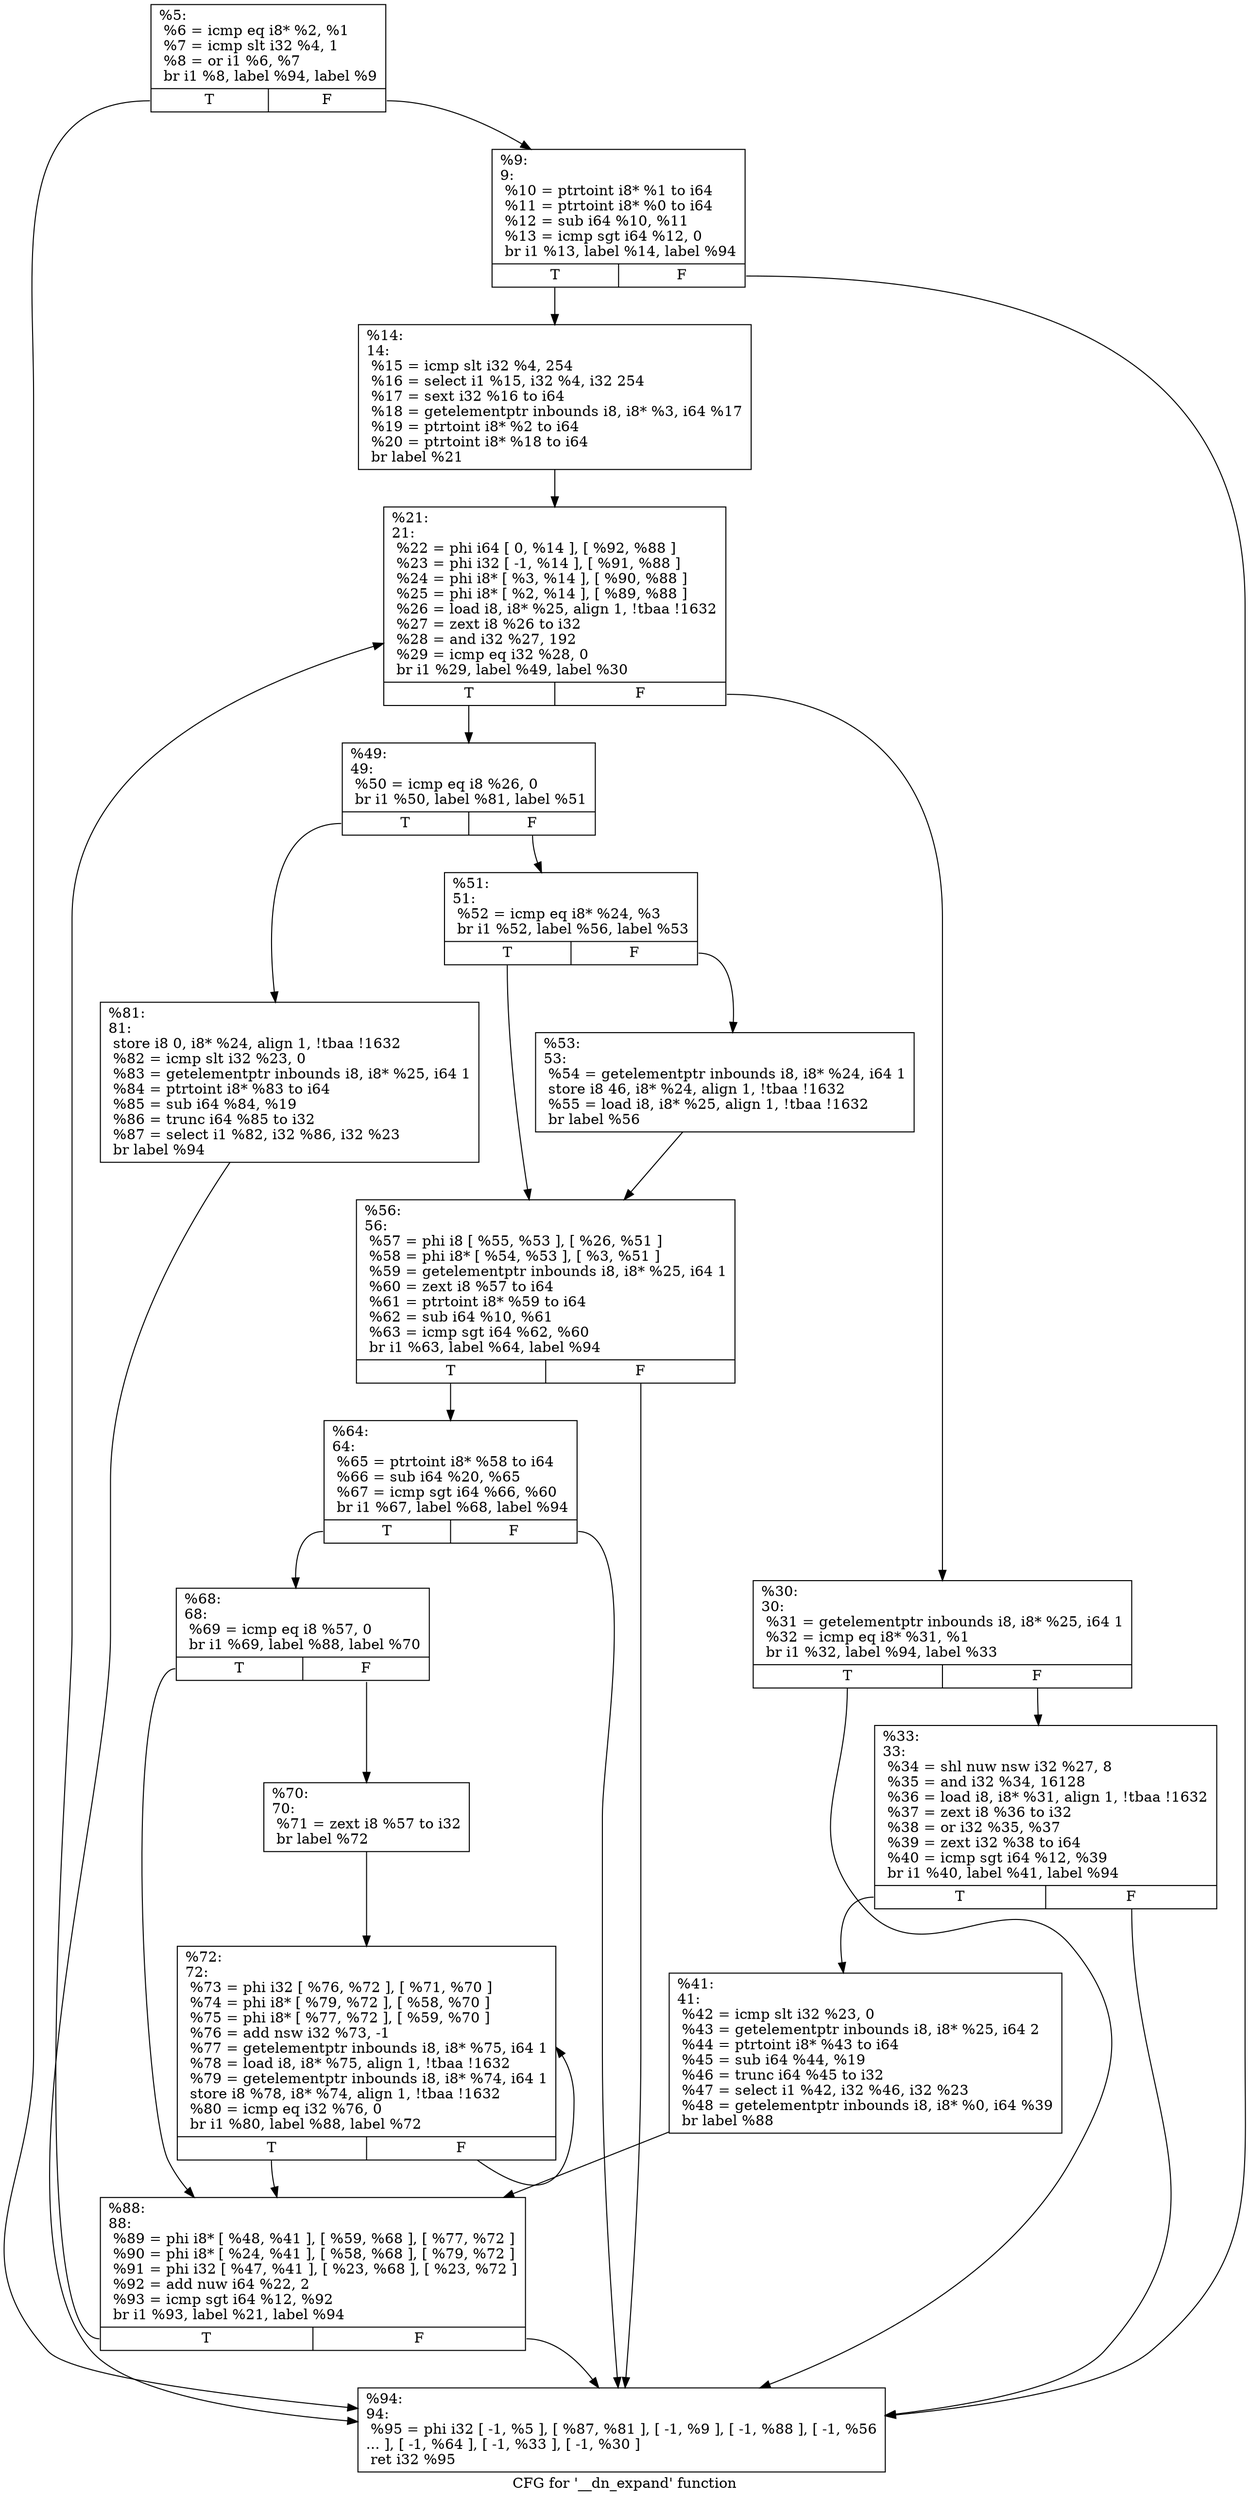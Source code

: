 digraph "CFG for '__dn_expand' function" {
	label="CFG for '__dn_expand' function";

	Node0x1579130 [shape=record,label="{%5:\l  %6 = icmp eq i8* %2, %1\l  %7 = icmp slt i32 %4, 1\l  %8 = or i1 %6, %7\l  br i1 %8, label %94, label %9\l|{<s0>T|<s1>F}}"];
	Node0x1579130:s0 -> Node0x1579d80;
	Node0x1579130:s1 -> Node0x1579520;
	Node0x1579520 [shape=record,label="{%9:\l9:                                                \l  %10 = ptrtoint i8* %1 to i64\l  %11 = ptrtoint i8* %0 to i64\l  %12 = sub i64 %10, %11\l  %13 = icmp sgt i64 %12, 0\l  br i1 %13, label %14, label %94\l|{<s0>T|<s1>F}}"];
	Node0x1579520:s0 -> Node0x15798d0;
	Node0x1579520:s1 -> Node0x1579d80;
	Node0x15798d0 [shape=record,label="{%14:\l14:                                               \l  %15 = icmp slt i32 %4, 254\l  %16 = select i1 %15, i32 %4, i32 254\l  %17 = sext i32 %16 to i64\l  %18 = getelementptr inbounds i8, i8* %3, i64 %17\l  %19 = ptrtoint i8* %2 to i64\l  %20 = ptrtoint i8* %18 to i64\l  br label %21\l}"];
	Node0x15798d0 -> Node0x1579920;
	Node0x1579920 [shape=record,label="{%21:\l21:                                               \l  %22 = phi i64 [ 0, %14 ], [ %92, %88 ]\l  %23 = phi i32 [ -1, %14 ], [ %91, %88 ]\l  %24 = phi i8* [ %3, %14 ], [ %90, %88 ]\l  %25 = phi i8* [ %2, %14 ], [ %89, %88 ]\l  %26 = load i8, i8* %25, align 1, !tbaa !1632\l  %27 = zext i8 %26 to i32\l  %28 = and i32 %27, 192\l  %29 = icmp eq i32 %28, 0\l  br i1 %29, label %49, label %30\l|{<s0>T|<s1>F}}"];
	Node0x1579920:s0 -> Node0x1579a60;
	Node0x1579920:s1 -> Node0x1579970;
	Node0x1579970 [shape=record,label="{%30:\l30:                                               \l  %31 = getelementptr inbounds i8, i8* %25, i64 1\l  %32 = icmp eq i8* %31, %1\l  br i1 %32, label %94, label %33\l|{<s0>T|<s1>F}}"];
	Node0x1579970:s0 -> Node0x1579d80;
	Node0x1579970:s1 -> Node0x15799c0;
	Node0x15799c0 [shape=record,label="{%33:\l33:                                               \l  %34 = shl nuw nsw i32 %27, 8\l  %35 = and i32 %34, 16128\l  %36 = load i8, i8* %31, align 1, !tbaa !1632\l  %37 = zext i8 %36 to i32\l  %38 = or i32 %35, %37\l  %39 = zext i32 %38 to i64\l  %40 = icmp sgt i64 %12, %39\l  br i1 %40, label %41, label %94\l|{<s0>T|<s1>F}}"];
	Node0x15799c0:s0 -> Node0x1579a10;
	Node0x15799c0:s1 -> Node0x1579d80;
	Node0x1579a10 [shape=record,label="{%41:\l41:                                               \l  %42 = icmp slt i32 %23, 0\l  %43 = getelementptr inbounds i8, i8* %25, i64 2\l  %44 = ptrtoint i8* %43 to i64\l  %45 = sub i64 %44, %19\l  %46 = trunc i64 %45 to i32\l  %47 = select i1 %42, i32 %46, i32 %23\l  %48 = getelementptr inbounds i8, i8* %0, i64 %39\l  br label %88\l}"];
	Node0x1579a10 -> Node0x1579d30;
	Node0x1579a60 [shape=record,label="{%49:\l49:                                               \l  %50 = icmp eq i8 %26, 0\l  br i1 %50, label %81, label %51\l|{<s0>T|<s1>F}}"];
	Node0x1579a60:s0 -> Node0x1579ce0;
	Node0x1579a60:s1 -> Node0x1579ab0;
	Node0x1579ab0 [shape=record,label="{%51:\l51:                                               \l  %52 = icmp eq i8* %24, %3\l  br i1 %52, label %56, label %53\l|{<s0>T|<s1>F}}"];
	Node0x1579ab0:s0 -> Node0x1579b50;
	Node0x1579ab0:s1 -> Node0x1579b00;
	Node0x1579b00 [shape=record,label="{%53:\l53:                                               \l  %54 = getelementptr inbounds i8, i8* %24, i64 1\l  store i8 46, i8* %24, align 1, !tbaa !1632\l  %55 = load i8, i8* %25, align 1, !tbaa !1632\l  br label %56\l}"];
	Node0x1579b00 -> Node0x1579b50;
	Node0x1579b50 [shape=record,label="{%56:\l56:                                               \l  %57 = phi i8 [ %55, %53 ], [ %26, %51 ]\l  %58 = phi i8* [ %54, %53 ], [ %3, %51 ]\l  %59 = getelementptr inbounds i8, i8* %25, i64 1\l  %60 = zext i8 %57 to i64\l  %61 = ptrtoint i8* %59 to i64\l  %62 = sub i64 %10, %61\l  %63 = icmp sgt i64 %62, %60\l  br i1 %63, label %64, label %94\l|{<s0>T|<s1>F}}"];
	Node0x1579b50:s0 -> Node0x1579ba0;
	Node0x1579b50:s1 -> Node0x1579d80;
	Node0x1579ba0 [shape=record,label="{%64:\l64:                                               \l  %65 = ptrtoint i8* %58 to i64\l  %66 = sub i64 %20, %65\l  %67 = icmp sgt i64 %66, %60\l  br i1 %67, label %68, label %94\l|{<s0>T|<s1>F}}"];
	Node0x1579ba0:s0 -> Node0x1579bf0;
	Node0x1579ba0:s1 -> Node0x1579d80;
	Node0x1579bf0 [shape=record,label="{%68:\l68:                                               \l  %69 = icmp eq i8 %57, 0\l  br i1 %69, label %88, label %70\l|{<s0>T|<s1>F}}"];
	Node0x1579bf0:s0 -> Node0x1579d30;
	Node0x1579bf0:s1 -> Node0x1579c40;
	Node0x1579c40 [shape=record,label="{%70:\l70:                                               \l  %71 = zext i8 %57 to i32\l  br label %72\l}"];
	Node0x1579c40 -> Node0x1579c90;
	Node0x1579c90 [shape=record,label="{%72:\l72:                                               \l  %73 = phi i32 [ %76, %72 ], [ %71, %70 ]\l  %74 = phi i8* [ %79, %72 ], [ %58, %70 ]\l  %75 = phi i8* [ %77, %72 ], [ %59, %70 ]\l  %76 = add nsw i32 %73, -1\l  %77 = getelementptr inbounds i8, i8* %75, i64 1\l  %78 = load i8, i8* %75, align 1, !tbaa !1632\l  %79 = getelementptr inbounds i8, i8* %74, i64 1\l  store i8 %78, i8* %74, align 1, !tbaa !1632\l  %80 = icmp eq i32 %76, 0\l  br i1 %80, label %88, label %72\l|{<s0>T|<s1>F}}"];
	Node0x1579c90:s0 -> Node0x1579d30;
	Node0x1579c90:s1 -> Node0x1579c90;
	Node0x1579ce0 [shape=record,label="{%81:\l81:                                               \l  store i8 0, i8* %24, align 1, !tbaa !1632\l  %82 = icmp slt i32 %23, 0\l  %83 = getelementptr inbounds i8, i8* %25, i64 1\l  %84 = ptrtoint i8* %83 to i64\l  %85 = sub i64 %84, %19\l  %86 = trunc i64 %85 to i32\l  %87 = select i1 %82, i32 %86, i32 %23\l  br label %94\l}"];
	Node0x1579ce0 -> Node0x1579d80;
	Node0x1579d30 [shape=record,label="{%88:\l88:                                               \l  %89 = phi i8* [ %48, %41 ], [ %59, %68 ], [ %77, %72 ]\l  %90 = phi i8* [ %24, %41 ], [ %58, %68 ], [ %79, %72 ]\l  %91 = phi i32 [ %47, %41 ], [ %23, %68 ], [ %23, %72 ]\l  %92 = add nuw i64 %22, 2\l  %93 = icmp sgt i64 %12, %92\l  br i1 %93, label %21, label %94\l|{<s0>T|<s1>F}}"];
	Node0x1579d30:s0 -> Node0x1579920;
	Node0x1579d30:s1 -> Node0x1579d80;
	Node0x1579d80 [shape=record,label="{%94:\l94:                                               \l  %95 = phi i32 [ -1, %5 ], [ %87, %81 ], [ -1, %9 ], [ -1, %88 ], [ -1, %56\l... ], [ -1, %64 ], [ -1, %33 ], [ -1, %30 ]\l  ret i32 %95\l}"];
}
